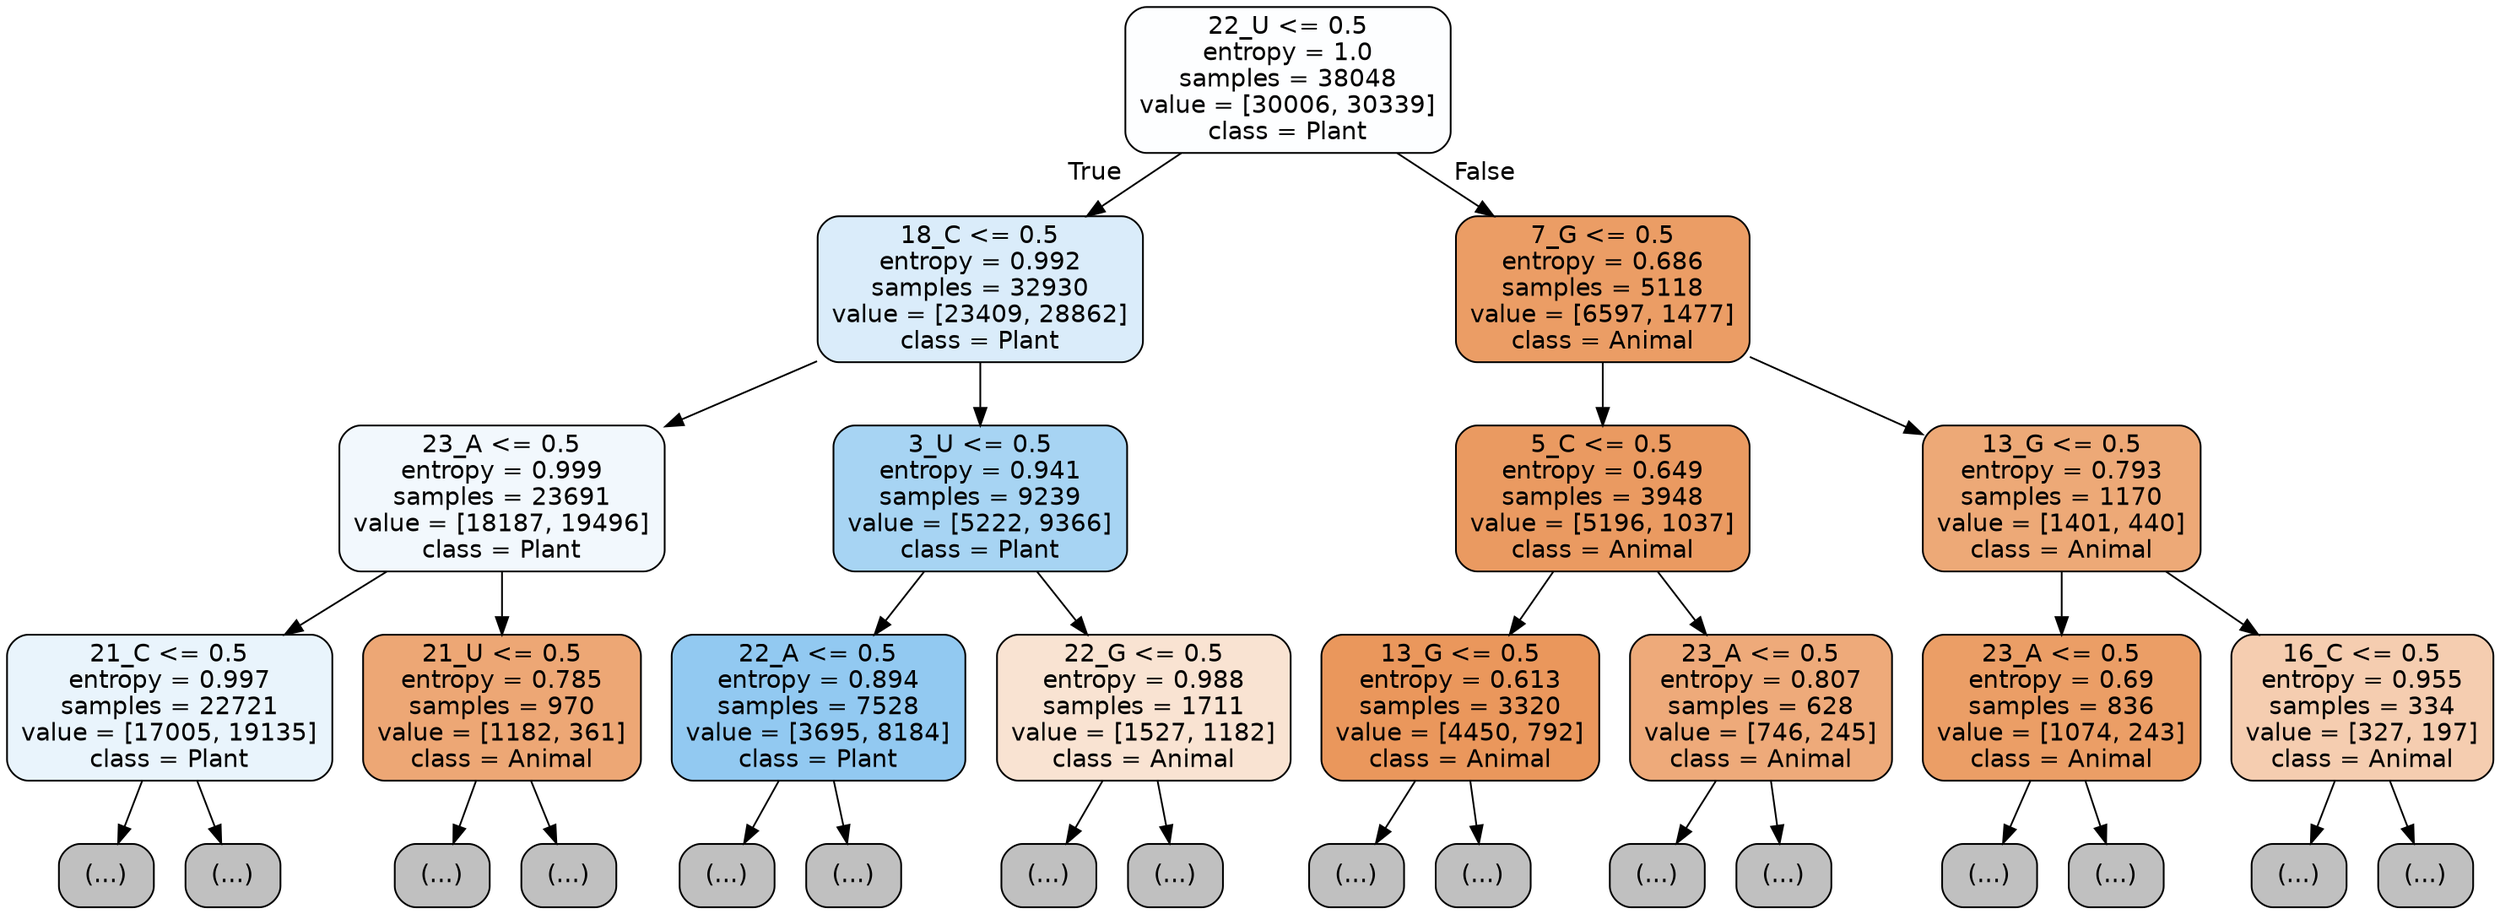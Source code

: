 digraph Tree {
node [shape=box, style="filled, rounded", color="black", fontname="helvetica"] ;
edge [fontname="helvetica"] ;
0 [label="22_U <= 0.5\nentropy = 1.0\nsamples = 38048\nvalue = [30006, 30339]\nclass = Plant", fillcolor="#fdfeff"] ;
1 [label="18_C <= 0.5\nentropy = 0.992\nsamples = 32930\nvalue = [23409, 28862]\nclass = Plant", fillcolor="#daecfa"] ;
0 -> 1 [labeldistance=2.5, labelangle=45, headlabel="True"] ;
2 [label="23_A <= 0.5\nentropy = 0.999\nsamples = 23691\nvalue = [18187, 19496]\nclass = Plant", fillcolor="#f2f8fd"] ;
1 -> 2 ;
3 [label="21_C <= 0.5\nentropy = 0.997\nsamples = 22721\nvalue = [17005, 19135]\nclass = Plant", fillcolor="#e9f4fc"] ;
2 -> 3 ;
4 [label="(...)", fillcolor="#C0C0C0"] ;
3 -> 4 ;
8987 [label="(...)", fillcolor="#C0C0C0"] ;
3 -> 8987 ;
11060 [label="21_U <= 0.5\nentropy = 0.785\nsamples = 970\nvalue = [1182, 361]\nclass = Animal", fillcolor="#eda775"] ;
2 -> 11060 ;
11061 [label="(...)", fillcolor="#C0C0C0"] ;
11060 -> 11061 ;
11410 [label="(...)", fillcolor="#C0C0C0"] ;
11060 -> 11410 ;
11549 [label="3_U <= 0.5\nentropy = 0.941\nsamples = 9239\nvalue = [5222, 9366]\nclass = Plant", fillcolor="#a7d4f3"] ;
1 -> 11549 ;
11550 [label="22_A <= 0.5\nentropy = 0.894\nsamples = 7528\nvalue = [3695, 8184]\nclass = Plant", fillcolor="#92c9f1"] ;
11549 -> 11550 ;
11551 [label="(...)", fillcolor="#C0C0C0"] ;
11550 -> 11551 ;
13870 [label="(...)", fillcolor="#C0C0C0"] ;
11550 -> 13870 ;
14181 [label="22_G <= 0.5\nentropy = 0.988\nsamples = 1711\nvalue = [1527, 1182]\nclass = Animal", fillcolor="#f9e3d2"] ;
11549 -> 14181 ;
14182 [label="(...)", fillcolor="#C0C0C0"] ;
14181 -> 14182 ;
14871 [label="(...)", fillcolor="#C0C0C0"] ;
14181 -> 14871 ;
14950 [label="7_G <= 0.5\nentropy = 0.686\nsamples = 5118\nvalue = [6597, 1477]\nclass = Animal", fillcolor="#eb9d65"] ;
0 -> 14950 [labeldistance=2.5, labelangle=-45, headlabel="False"] ;
14951 [label="5_C <= 0.5\nentropy = 0.649\nsamples = 3948\nvalue = [5196, 1037]\nclass = Animal", fillcolor="#ea9a61"] ;
14950 -> 14951 ;
14952 [label="13_G <= 0.5\nentropy = 0.613\nsamples = 3320\nvalue = [4450, 792]\nclass = Animal", fillcolor="#ea975c"] ;
14951 -> 14952 ;
14953 [label="(...)", fillcolor="#C0C0C0"] ;
14952 -> 14953 ;
15764 [label="(...)", fillcolor="#C0C0C0"] ;
14952 -> 15764 ;
16121 [label="23_A <= 0.5\nentropy = 0.807\nsamples = 628\nvalue = [746, 245]\nclass = Animal", fillcolor="#eeaa7a"] ;
14951 -> 16121 ;
16122 [label="(...)", fillcolor="#C0C0C0"] ;
16121 -> 16122 ;
16443 [label="(...)", fillcolor="#C0C0C0"] ;
16121 -> 16443 ;
16464 [label="13_G <= 0.5\nentropy = 0.793\nsamples = 1170\nvalue = [1401, 440]\nclass = Animal", fillcolor="#eda977"] ;
14950 -> 16464 ;
16465 [label="23_A <= 0.5\nentropy = 0.69\nsamples = 836\nvalue = [1074, 243]\nclass = Animal", fillcolor="#eb9e66"] ;
16464 -> 16465 ;
16466 [label="(...)", fillcolor="#C0C0C0"] ;
16465 -> 16466 ;
16793 [label="(...)", fillcolor="#C0C0C0"] ;
16465 -> 16793 ;
16814 [label="16_C <= 0.5\nentropy = 0.955\nsamples = 334\nvalue = [327, 197]\nclass = Animal", fillcolor="#f5cdb0"] ;
16464 -> 16814 ;
16815 [label="(...)", fillcolor="#C0C0C0"] ;
16814 -> 16815 ;
16940 [label="(...)", fillcolor="#C0C0C0"] ;
16814 -> 16940 ;
}